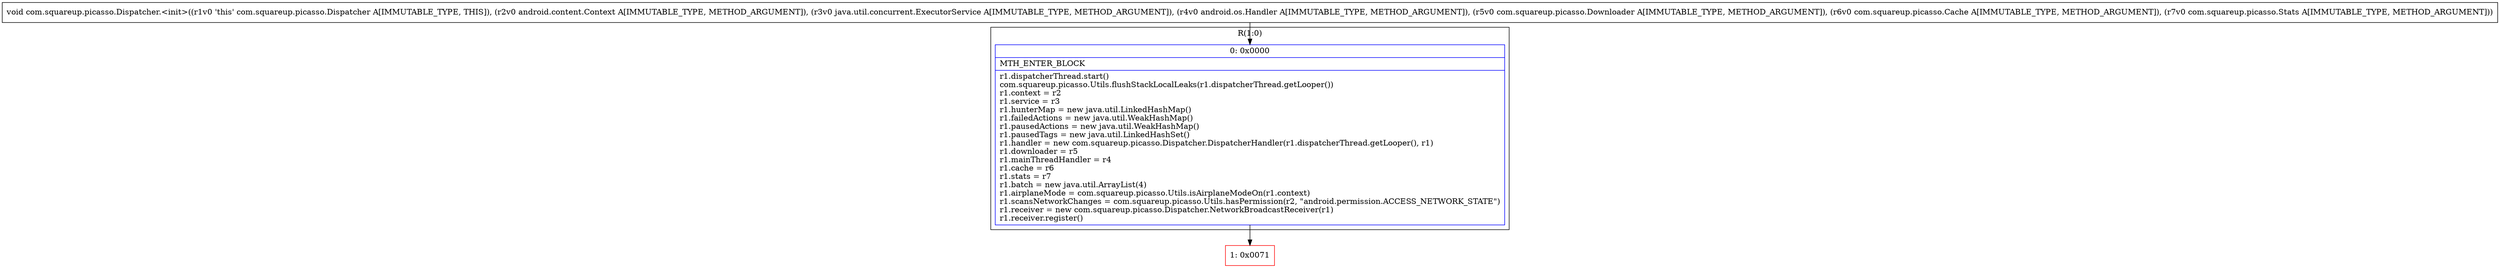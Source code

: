 digraph "CFG forcom.squareup.picasso.Dispatcher.\<init\>(Landroid\/content\/Context;Ljava\/util\/concurrent\/ExecutorService;Landroid\/os\/Handler;Lcom\/squareup\/picasso\/Downloader;Lcom\/squareup\/picasso\/Cache;Lcom\/squareup\/picasso\/Stats;)V" {
subgraph cluster_Region_1304492943 {
label = "R(1:0)";
node [shape=record,color=blue];
Node_0 [shape=record,label="{0\:\ 0x0000|MTH_ENTER_BLOCK\l|r1.dispatcherThread.start()\lcom.squareup.picasso.Utils.flushStackLocalLeaks(r1.dispatcherThread.getLooper())\lr1.context = r2\lr1.service = r3\lr1.hunterMap = new java.util.LinkedHashMap()\lr1.failedActions = new java.util.WeakHashMap()\lr1.pausedActions = new java.util.WeakHashMap()\lr1.pausedTags = new java.util.LinkedHashSet()\lr1.handler = new com.squareup.picasso.Dispatcher.DispatcherHandler(r1.dispatcherThread.getLooper(), r1)\lr1.downloader = r5\lr1.mainThreadHandler = r4\lr1.cache = r6\lr1.stats = r7\lr1.batch = new java.util.ArrayList(4)\lr1.airplaneMode = com.squareup.picasso.Utils.isAirplaneModeOn(r1.context)\lr1.scansNetworkChanges = com.squareup.picasso.Utils.hasPermission(r2, \"android.permission.ACCESS_NETWORK_STATE\")\lr1.receiver = new com.squareup.picasso.Dispatcher.NetworkBroadcastReceiver(r1)\lr1.receiver.register()\l}"];
}
Node_1 [shape=record,color=red,label="{1\:\ 0x0071}"];
MethodNode[shape=record,label="{void com.squareup.picasso.Dispatcher.\<init\>((r1v0 'this' com.squareup.picasso.Dispatcher A[IMMUTABLE_TYPE, THIS]), (r2v0 android.content.Context A[IMMUTABLE_TYPE, METHOD_ARGUMENT]), (r3v0 java.util.concurrent.ExecutorService A[IMMUTABLE_TYPE, METHOD_ARGUMENT]), (r4v0 android.os.Handler A[IMMUTABLE_TYPE, METHOD_ARGUMENT]), (r5v0 com.squareup.picasso.Downloader A[IMMUTABLE_TYPE, METHOD_ARGUMENT]), (r6v0 com.squareup.picasso.Cache A[IMMUTABLE_TYPE, METHOD_ARGUMENT]), (r7v0 com.squareup.picasso.Stats A[IMMUTABLE_TYPE, METHOD_ARGUMENT])) }"];
MethodNode -> Node_0;
Node_0 -> Node_1;
}

